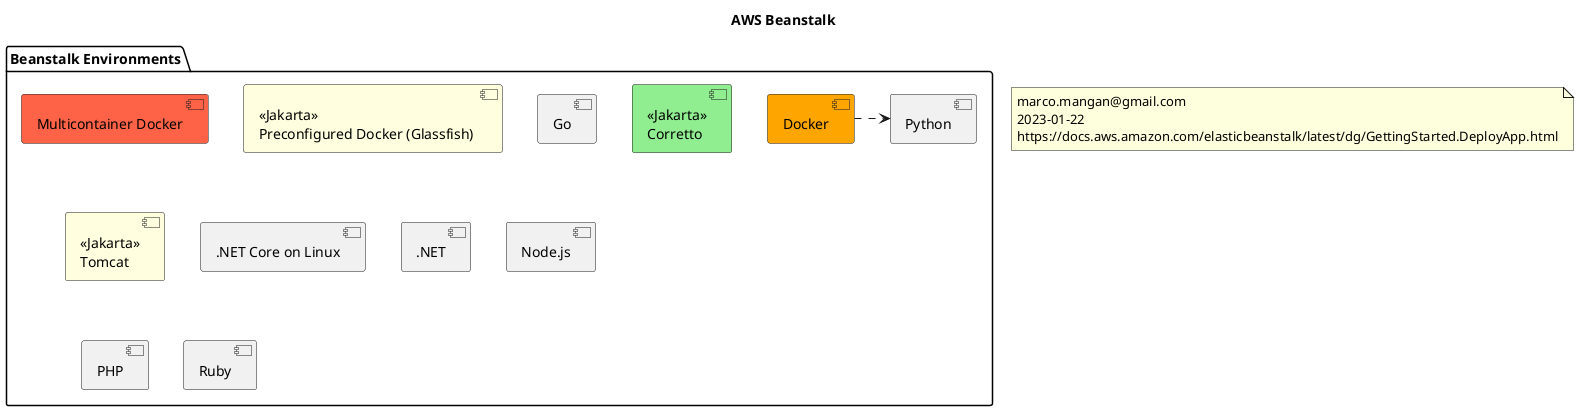 @startuml

title AWS Beanstalk

package "Beanstalk Environments" {

  [Docker] as Docker #Orange
  [Multicontainer Docker] #Tomato
  [<<Jakarta>>\nPreconfigured Docker (Glassfish) ] #LightYellow

  [Go]

  [<<Jakarta>>\nCorretto] #LightGreen
  [<<Jakarta>>\nTomcat] #LightYellow

  [.NET Core on Linux]
  [.NET]

  [Node.js]
  [PHP]
  [Python] as Python
  [Ruby]

  Docker .> Python
}

note as N1
 marco.mangan@gmail.com
 2023-01-22
 https://docs.aws.amazon.com/elasticbeanstalk/latest/dg/GettingStarted.DeployApp.html
end note

@enduml
